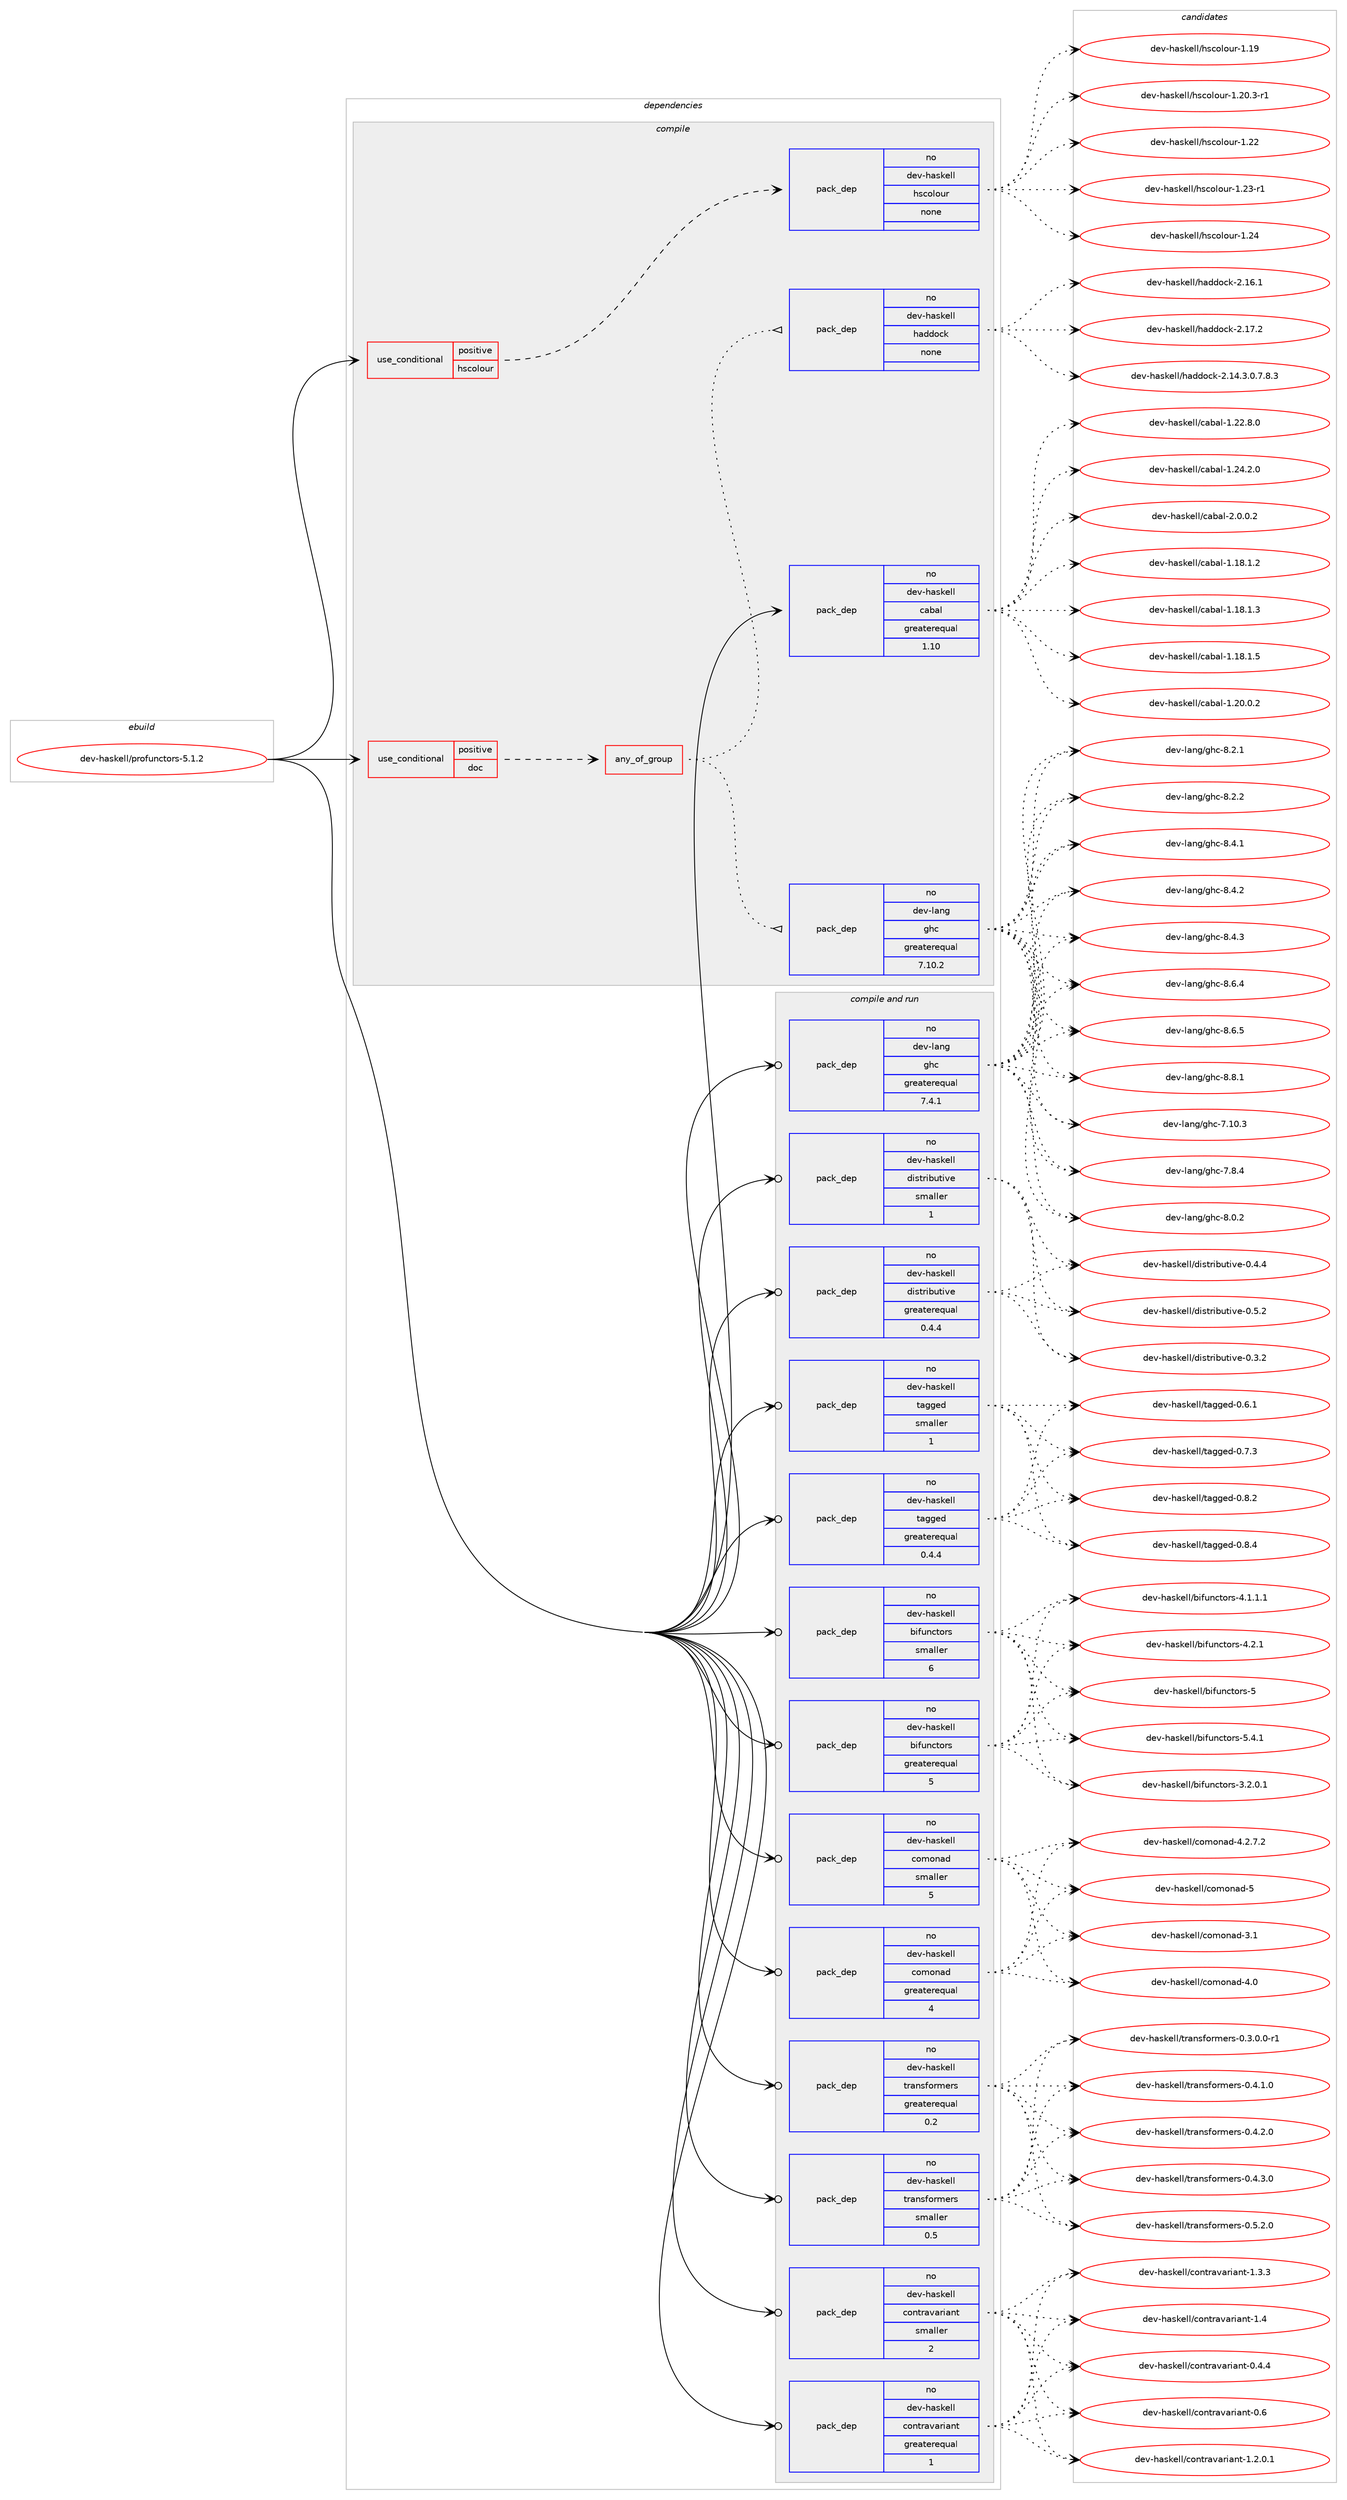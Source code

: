 digraph prolog {

# *************
# Graph options
# *************

newrank=true;
concentrate=true;
compound=true;
graph [rankdir=LR,fontname=Helvetica,fontsize=10,ranksep=1.5];#, ranksep=2.5, nodesep=0.2];
edge  [arrowhead=vee];
node  [fontname=Helvetica,fontsize=10];

# **********
# The ebuild
# **********

subgraph cluster_leftcol {
color=gray;
rank=same;
label=<<i>ebuild</i>>;
id [label="dev-haskell/profunctors-5.1.2", color=red, width=4, href="../dev-haskell/profunctors-5.1.2.svg"];
}

# ****************
# The dependencies
# ****************

subgraph cluster_midcol {
color=gray;
label=<<i>dependencies</i>>;
subgraph cluster_compile {
fillcolor="#eeeeee";
style=filled;
label=<<i>compile</i>>;
subgraph cond127229 {
dependency541913 [label=<<TABLE BORDER="0" CELLBORDER="1" CELLSPACING="0" CELLPADDING="4"><TR><TD ROWSPAN="3" CELLPADDING="10">use_conditional</TD></TR><TR><TD>positive</TD></TR><TR><TD>doc</TD></TR></TABLE>>, shape=none, color=red];
subgraph any10355 {
dependency541914 [label=<<TABLE BORDER="0" CELLBORDER="1" CELLSPACING="0" CELLPADDING="4"><TR><TD CELLPADDING="10">any_of_group</TD></TR></TABLE>>, shape=none, color=red];subgraph pack403972 {
dependency541915 [label=<<TABLE BORDER="0" CELLBORDER="1" CELLSPACING="0" CELLPADDING="4" WIDTH="220"><TR><TD ROWSPAN="6" CELLPADDING="30">pack_dep</TD></TR><TR><TD WIDTH="110">no</TD></TR><TR><TD>dev-haskell</TD></TR><TR><TD>haddock</TD></TR><TR><TD>none</TD></TR><TR><TD></TD></TR></TABLE>>, shape=none, color=blue];
}
dependency541914:e -> dependency541915:w [weight=20,style="dotted",arrowhead="oinv"];
subgraph pack403973 {
dependency541916 [label=<<TABLE BORDER="0" CELLBORDER="1" CELLSPACING="0" CELLPADDING="4" WIDTH="220"><TR><TD ROWSPAN="6" CELLPADDING="30">pack_dep</TD></TR><TR><TD WIDTH="110">no</TD></TR><TR><TD>dev-lang</TD></TR><TR><TD>ghc</TD></TR><TR><TD>greaterequal</TD></TR><TR><TD>7.10.2</TD></TR></TABLE>>, shape=none, color=blue];
}
dependency541914:e -> dependency541916:w [weight=20,style="dotted",arrowhead="oinv"];
}
dependency541913:e -> dependency541914:w [weight=20,style="dashed",arrowhead="vee"];
}
id:e -> dependency541913:w [weight=20,style="solid",arrowhead="vee"];
subgraph cond127230 {
dependency541917 [label=<<TABLE BORDER="0" CELLBORDER="1" CELLSPACING="0" CELLPADDING="4"><TR><TD ROWSPAN="3" CELLPADDING="10">use_conditional</TD></TR><TR><TD>positive</TD></TR><TR><TD>hscolour</TD></TR></TABLE>>, shape=none, color=red];
subgraph pack403974 {
dependency541918 [label=<<TABLE BORDER="0" CELLBORDER="1" CELLSPACING="0" CELLPADDING="4" WIDTH="220"><TR><TD ROWSPAN="6" CELLPADDING="30">pack_dep</TD></TR><TR><TD WIDTH="110">no</TD></TR><TR><TD>dev-haskell</TD></TR><TR><TD>hscolour</TD></TR><TR><TD>none</TD></TR><TR><TD></TD></TR></TABLE>>, shape=none, color=blue];
}
dependency541917:e -> dependency541918:w [weight=20,style="dashed",arrowhead="vee"];
}
id:e -> dependency541917:w [weight=20,style="solid",arrowhead="vee"];
subgraph pack403975 {
dependency541919 [label=<<TABLE BORDER="0" CELLBORDER="1" CELLSPACING="0" CELLPADDING="4" WIDTH="220"><TR><TD ROWSPAN="6" CELLPADDING="30">pack_dep</TD></TR><TR><TD WIDTH="110">no</TD></TR><TR><TD>dev-haskell</TD></TR><TR><TD>cabal</TD></TR><TR><TD>greaterequal</TD></TR><TR><TD>1.10</TD></TR></TABLE>>, shape=none, color=blue];
}
id:e -> dependency541919:w [weight=20,style="solid",arrowhead="vee"];
}
subgraph cluster_compileandrun {
fillcolor="#eeeeee";
style=filled;
label=<<i>compile and run</i>>;
subgraph pack403976 {
dependency541920 [label=<<TABLE BORDER="0" CELLBORDER="1" CELLSPACING="0" CELLPADDING="4" WIDTH="220"><TR><TD ROWSPAN="6" CELLPADDING="30">pack_dep</TD></TR><TR><TD WIDTH="110">no</TD></TR><TR><TD>dev-haskell</TD></TR><TR><TD>bifunctors</TD></TR><TR><TD>greaterequal</TD></TR><TR><TD>5</TD></TR></TABLE>>, shape=none, color=blue];
}
id:e -> dependency541920:w [weight=20,style="solid",arrowhead="odotvee"];
subgraph pack403977 {
dependency541921 [label=<<TABLE BORDER="0" CELLBORDER="1" CELLSPACING="0" CELLPADDING="4" WIDTH="220"><TR><TD ROWSPAN="6" CELLPADDING="30">pack_dep</TD></TR><TR><TD WIDTH="110">no</TD></TR><TR><TD>dev-haskell</TD></TR><TR><TD>bifunctors</TD></TR><TR><TD>smaller</TD></TR><TR><TD>6</TD></TR></TABLE>>, shape=none, color=blue];
}
id:e -> dependency541921:w [weight=20,style="solid",arrowhead="odotvee"];
subgraph pack403978 {
dependency541922 [label=<<TABLE BORDER="0" CELLBORDER="1" CELLSPACING="0" CELLPADDING="4" WIDTH="220"><TR><TD ROWSPAN="6" CELLPADDING="30">pack_dep</TD></TR><TR><TD WIDTH="110">no</TD></TR><TR><TD>dev-haskell</TD></TR><TR><TD>comonad</TD></TR><TR><TD>greaterequal</TD></TR><TR><TD>4</TD></TR></TABLE>>, shape=none, color=blue];
}
id:e -> dependency541922:w [weight=20,style="solid",arrowhead="odotvee"];
subgraph pack403979 {
dependency541923 [label=<<TABLE BORDER="0" CELLBORDER="1" CELLSPACING="0" CELLPADDING="4" WIDTH="220"><TR><TD ROWSPAN="6" CELLPADDING="30">pack_dep</TD></TR><TR><TD WIDTH="110">no</TD></TR><TR><TD>dev-haskell</TD></TR><TR><TD>comonad</TD></TR><TR><TD>smaller</TD></TR><TR><TD>5</TD></TR></TABLE>>, shape=none, color=blue];
}
id:e -> dependency541923:w [weight=20,style="solid",arrowhead="odotvee"];
subgraph pack403980 {
dependency541924 [label=<<TABLE BORDER="0" CELLBORDER="1" CELLSPACING="0" CELLPADDING="4" WIDTH="220"><TR><TD ROWSPAN="6" CELLPADDING="30">pack_dep</TD></TR><TR><TD WIDTH="110">no</TD></TR><TR><TD>dev-haskell</TD></TR><TR><TD>contravariant</TD></TR><TR><TD>greaterequal</TD></TR><TR><TD>1</TD></TR></TABLE>>, shape=none, color=blue];
}
id:e -> dependency541924:w [weight=20,style="solid",arrowhead="odotvee"];
subgraph pack403981 {
dependency541925 [label=<<TABLE BORDER="0" CELLBORDER="1" CELLSPACING="0" CELLPADDING="4" WIDTH="220"><TR><TD ROWSPAN="6" CELLPADDING="30">pack_dep</TD></TR><TR><TD WIDTH="110">no</TD></TR><TR><TD>dev-haskell</TD></TR><TR><TD>contravariant</TD></TR><TR><TD>smaller</TD></TR><TR><TD>2</TD></TR></TABLE>>, shape=none, color=blue];
}
id:e -> dependency541925:w [weight=20,style="solid",arrowhead="odotvee"];
subgraph pack403982 {
dependency541926 [label=<<TABLE BORDER="0" CELLBORDER="1" CELLSPACING="0" CELLPADDING="4" WIDTH="220"><TR><TD ROWSPAN="6" CELLPADDING="30">pack_dep</TD></TR><TR><TD WIDTH="110">no</TD></TR><TR><TD>dev-haskell</TD></TR><TR><TD>distributive</TD></TR><TR><TD>greaterequal</TD></TR><TR><TD>0.4.4</TD></TR></TABLE>>, shape=none, color=blue];
}
id:e -> dependency541926:w [weight=20,style="solid",arrowhead="odotvee"];
subgraph pack403983 {
dependency541927 [label=<<TABLE BORDER="0" CELLBORDER="1" CELLSPACING="0" CELLPADDING="4" WIDTH="220"><TR><TD ROWSPAN="6" CELLPADDING="30">pack_dep</TD></TR><TR><TD WIDTH="110">no</TD></TR><TR><TD>dev-haskell</TD></TR><TR><TD>distributive</TD></TR><TR><TD>smaller</TD></TR><TR><TD>1</TD></TR></TABLE>>, shape=none, color=blue];
}
id:e -> dependency541927:w [weight=20,style="solid",arrowhead="odotvee"];
subgraph pack403984 {
dependency541928 [label=<<TABLE BORDER="0" CELLBORDER="1" CELLSPACING="0" CELLPADDING="4" WIDTH="220"><TR><TD ROWSPAN="6" CELLPADDING="30">pack_dep</TD></TR><TR><TD WIDTH="110">no</TD></TR><TR><TD>dev-haskell</TD></TR><TR><TD>tagged</TD></TR><TR><TD>greaterequal</TD></TR><TR><TD>0.4.4</TD></TR></TABLE>>, shape=none, color=blue];
}
id:e -> dependency541928:w [weight=20,style="solid",arrowhead="odotvee"];
subgraph pack403985 {
dependency541929 [label=<<TABLE BORDER="0" CELLBORDER="1" CELLSPACING="0" CELLPADDING="4" WIDTH="220"><TR><TD ROWSPAN="6" CELLPADDING="30">pack_dep</TD></TR><TR><TD WIDTH="110">no</TD></TR><TR><TD>dev-haskell</TD></TR><TR><TD>tagged</TD></TR><TR><TD>smaller</TD></TR><TR><TD>1</TD></TR></TABLE>>, shape=none, color=blue];
}
id:e -> dependency541929:w [weight=20,style="solid",arrowhead="odotvee"];
subgraph pack403986 {
dependency541930 [label=<<TABLE BORDER="0" CELLBORDER="1" CELLSPACING="0" CELLPADDING="4" WIDTH="220"><TR><TD ROWSPAN="6" CELLPADDING="30">pack_dep</TD></TR><TR><TD WIDTH="110">no</TD></TR><TR><TD>dev-haskell</TD></TR><TR><TD>transformers</TD></TR><TR><TD>greaterequal</TD></TR><TR><TD>0.2</TD></TR></TABLE>>, shape=none, color=blue];
}
id:e -> dependency541930:w [weight=20,style="solid",arrowhead="odotvee"];
subgraph pack403987 {
dependency541931 [label=<<TABLE BORDER="0" CELLBORDER="1" CELLSPACING="0" CELLPADDING="4" WIDTH="220"><TR><TD ROWSPAN="6" CELLPADDING="30">pack_dep</TD></TR><TR><TD WIDTH="110">no</TD></TR><TR><TD>dev-haskell</TD></TR><TR><TD>transformers</TD></TR><TR><TD>smaller</TD></TR><TR><TD>0.5</TD></TR></TABLE>>, shape=none, color=blue];
}
id:e -> dependency541931:w [weight=20,style="solid",arrowhead="odotvee"];
subgraph pack403988 {
dependency541932 [label=<<TABLE BORDER="0" CELLBORDER="1" CELLSPACING="0" CELLPADDING="4" WIDTH="220"><TR><TD ROWSPAN="6" CELLPADDING="30">pack_dep</TD></TR><TR><TD WIDTH="110">no</TD></TR><TR><TD>dev-lang</TD></TR><TR><TD>ghc</TD></TR><TR><TD>greaterequal</TD></TR><TR><TD>7.4.1</TD></TR></TABLE>>, shape=none, color=blue];
}
id:e -> dependency541932:w [weight=20,style="solid",arrowhead="odotvee"];
}
subgraph cluster_run {
fillcolor="#eeeeee";
style=filled;
label=<<i>run</i>>;
}
}

# **************
# The candidates
# **************

subgraph cluster_choices {
rank=same;
color=gray;
label=<<i>candidates</i>>;

subgraph choice403972 {
color=black;
nodesep=1;
choice1001011184510497115107101108108471049710010011199107455046495246514648465546564651 [label="dev-haskell/haddock-2.14.3.0.7.8.3", color=red, width=4,href="../dev-haskell/haddock-2.14.3.0.7.8.3.svg"];
choice100101118451049711510710110810847104971001001119910745504649544649 [label="dev-haskell/haddock-2.16.1", color=red, width=4,href="../dev-haskell/haddock-2.16.1.svg"];
choice100101118451049711510710110810847104971001001119910745504649554650 [label="dev-haskell/haddock-2.17.2", color=red, width=4,href="../dev-haskell/haddock-2.17.2.svg"];
dependency541915:e -> choice1001011184510497115107101108108471049710010011199107455046495246514648465546564651:w [style=dotted,weight="100"];
dependency541915:e -> choice100101118451049711510710110810847104971001001119910745504649544649:w [style=dotted,weight="100"];
dependency541915:e -> choice100101118451049711510710110810847104971001001119910745504649554650:w [style=dotted,weight="100"];
}
subgraph choice403973 {
color=black;
nodesep=1;
choice1001011184510897110103471031049945554649484651 [label="dev-lang/ghc-7.10.3", color=red, width=4,href="../dev-lang/ghc-7.10.3.svg"];
choice10010111845108971101034710310499455546564652 [label="dev-lang/ghc-7.8.4", color=red, width=4,href="../dev-lang/ghc-7.8.4.svg"];
choice10010111845108971101034710310499455646484650 [label="dev-lang/ghc-8.0.2", color=red, width=4,href="../dev-lang/ghc-8.0.2.svg"];
choice10010111845108971101034710310499455646504649 [label="dev-lang/ghc-8.2.1", color=red, width=4,href="../dev-lang/ghc-8.2.1.svg"];
choice10010111845108971101034710310499455646504650 [label="dev-lang/ghc-8.2.2", color=red, width=4,href="../dev-lang/ghc-8.2.2.svg"];
choice10010111845108971101034710310499455646524649 [label="dev-lang/ghc-8.4.1", color=red, width=4,href="../dev-lang/ghc-8.4.1.svg"];
choice10010111845108971101034710310499455646524650 [label="dev-lang/ghc-8.4.2", color=red, width=4,href="../dev-lang/ghc-8.4.2.svg"];
choice10010111845108971101034710310499455646524651 [label="dev-lang/ghc-8.4.3", color=red, width=4,href="../dev-lang/ghc-8.4.3.svg"];
choice10010111845108971101034710310499455646544652 [label="dev-lang/ghc-8.6.4", color=red, width=4,href="../dev-lang/ghc-8.6.4.svg"];
choice10010111845108971101034710310499455646544653 [label="dev-lang/ghc-8.6.5", color=red, width=4,href="../dev-lang/ghc-8.6.5.svg"];
choice10010111845108971101034710310499455646564649 [label="dev-lang/ghc-8.8.1", color=red, width=4,href="../dev-lang/ghc-8.8.1.svg"];
dependency541916:e -> choice1001011184510897110103471031049945554649484651:w [style=dotted,weight="100"];
dependency541916:e -> choice10010111845108971101034710310499455546564652:w [style=dotted,weight="100"];
dependency541916:e -> choice10010111845108971101034710310499455646484650:w [style=dotted,weight="100"];
dependency541916:e -> choice10010111845108971101034710310499455646504649:w [style=dotted,weight="100"];
dependency541916:e -> choice10010111845108971101034710310499455646504650:w [style=dotted,weight="100"];
dependency541916:e -> choice10010111845108971101034710310499455646524649:w [style=dotted,weight="100"];
dependency541916:e -> choice10010111845108971101034710310499455646524650:w [style=dotted,weight="100"];
dependency541916:e -> choice10010111845108971101034710310499455646524651:w [style=dotted,weight="100"];
dependency541916:e -> choice10010111845108971101034710310499455646544652:w [style=dotted,weight="100"];
dependency541916:e -> choice10010111845108971101034710310499455646544653:w [style=dotted,weight="100"];
dependency541916:e -> choice10010111845108971101034710310499455646564649:w [style=dotted,weight="100"];
}
subgraph choice403974 {
color=black;
nodesep=1;
choice100101118451049711510710110810847104115991111081111171144549464957 [label="dev-haskell/hscolour-1.19", color=red, width=4,href="../dev-haskell/hscolour-1.19.svg"];
choice10010111845104971151071011081084710411599111108111117114454946504846514511449 [label="dev-haskell/hscolour-1.20.3-r1", color=red, width=4,href="../dev-haskell/hscolour-1.20.3-r1.svg"];
choice100101118451049711510710110810847104115991111081111171144549465050 [label="dev-haskell/hscolour-1.22", color=red, width=4,href="../dev-haskell/hscolour-1.22.svg"];
choice1001011184510497115107101108108471041159911110811111711445494650514511449 [label="dev-haskell/hscolour-1.23-r1", color=red, width=4,href="../dev-haskell/hscolour-1.23-r1.svg"];
choice100101118451049711510710110810847104115991111081111171144549465052 [label="dev-haskell/hscolour-1.24", color=red, width=4,href="../dev-haskell/hscolour-1.24.svg"];
dependency541918:e -> choice100101118451049711510710110810847104115991111081111171144549464957:w [style=dotted,weight="100"];
dependency541918:e -> choice10010111845104971151071011081084710411599111108111117114454946504846514511449:w [style=dotted,weight="100"];
dependency541918:e -> choice100101118451049711510710110810847104115991111081111171144549465050:w [style=dotted,weight="100"];
dependency541918:e -> choice1001011184510497115107101108108471041159911110811111711445494650514511449:w [style=dotted,weight="100"];
dependency541918:e -> choice100101118451049711510710110810847104115991111081111171144549465052:w [style=dotted,weight="100"];
}
subgraph choice403975 {
color=black;
nodesep=1;
choice10010111845104971151071011081084799979897108454946495646494650 [label="dev-haskell/cabal-1.18.1.2", color=red, width=4,href="../dev-haskell/cabal-1.18.1.2.svg"];
choice10010111845104971151071011081084799979897108454946495646494651 [label="dev-haskell/cabal-1.18.1.3", color=red, width=4,href="../dev-haskell/cabal-1.18.1.3.svg"];
choice10010111845104971151071011081084799979897108454946495646494653 [label="dev-haskell/cabal-1.18.1.5", color=red, width=4,href="../dev-haskell/cabal-1.18.1.5.svg"];
choice10010111845104971151071011081084799979897108454946504846484650 [label="dev-haskell/cabal-1.20.0.2", color=red, width=4,href="../dev-haskell/cabal-1.20.0.2.svg"];
choice10010111845104971151071011081084799979897108454946505046564648 [label="dev-haskell/cabal-1.22.8.0", color=red, width=4,href="../dev-haskell/cabal-1.22.8.0.svg"];
choice10010111845104971151071011081084799979897108454946505246504648 [label="dev-haskell/cabal-1.24.2.0", color=red, width=4,href="../dev-haskell/cabal-1.24.2.0.svg"];
choice100101118451049711510710110810847999798971084550464846484650 [label="dev-haskell/cabal-2.0.0.2", color=red, width=4,href="../dev-haskell/cabal-2.0.0.2.svg"];
dependency541919:e -> choice10010111845104971151071011081084799979897108454946495646494650:w [style=dotted,weight="100"];
dependency541919:e -> choice10010111845104971151071011081084799979897108454946495646494651:w [style=dotted,weight="100"];
dependency541919:e -> choice10010111845104971151071011081084799979897108454946495646494653:w [style=dotted,weight="100"];
dependency541919:e -> choice10010111845104971151071011081084799979897108454946504846484650:w [style=dotted,weight="100"];
dependency541919:e -> choice10010111845104971151071011081084799979897108454946505046564648:w [style=dotted,weight="100"];
dependency541919:e -> choice10010111845104971151071011081084799979897108454946505246504648:w [style=dotted,weight="100"];
dependency541919:e -> choice100101118451049711510710110810847999798971084550464846484650:w [style=dotted,weight="100"];
}
subgraph choice403976 {
color=black;
nodesep=1;
choice10010111845104971151071011081084798105102117110991161111141154551465046484649 [label="dev-haskell/bifunctors-3.2.0.1", color=red, width=4,href="../dev-haskell/bifunctors-3.2.0.1.svg"];
choice10010111845104971151071011081084798105102117110991161111141154552464946494649 [label="dev-haskell/bifunctors-4.1.1.1", color=red, width=4,href="../dev-haskell/bifunctors-4.1.1.1.svg"];
choice1001011184510497115107101108108479810510211711099116111114115455246504649 [label="dev-haskell/bifunctors-4.2.1", color=red, width=4,href="../dev-haskell/bifunctors-4.2.1.svg"];
choice10010111845104971151071011081084798105102117110991161111141154553 [label="dev-haskell/bifunctors-5", color=red, width=4,href="../dev-haskell/bifunctors-5.svg"];
choice1001011184510497115107101108108479810510211711099116111114115455346524649 [label="dev-haskell/bifunctors-5.4.1", color=red, width=4,href="../dev-haskell/bifunctors-5.4.1.svg"];
dependency541920:e -> choice10010111845104971151071011081084798105102117110991161111141154551465046484649:w [style=dotted,weight="100"];
dependency541920:e -> choice10010111845104971151071011081084798105102117110991161111141154552464946494649:w [style=dotted,weight="100"];
dependency541920:e -> choice1001011184510497115107101108108479810510211711099116111114115455246504649:w [style=dotted,weight="100"];
dependency541920:e -> choice10010111845104971151071011081084798105102117110991161111141154553:w [style=dotted,weight="100"];
dependency541920:e -> choice1001011184510497115107101108108479810510211711099116111114115455346524649:w [style=dotted,weight="100"];
}
subgraph choice403977 {
color=black;
nodesep=1;
choice10010111845104971151071011081084798105102117110991161111141154551465046484649 [label="dev-haskell/bifunctors-3.2.0.1", color=red, width=4,href="../dev-haskell/bifunctors-3.2.0.1.svg"];
choice10010111845104971151071011081084798105102117110991161111141154552464946494649 [label="dev-haskell/bifunctors-4.1.1.1", color=red, width=4,href="../dev-haskell/bifunctors-4.1.1.1.svg"];
choice1001011184510497115107101108108479810510211711099116111114115455246504649 [label="dev-haskell/bifunctors-4.2.1", color=red, width=4,href="../dev-haskell/bifunctors-4.2.1.svg"];
choice10010111845104971151071011081084798105102117110991161111141154553 [label="dev-haskell/bifunctors-5", color=red, width=4,href="../dev-haskell/bifunctors-5.svg"];
choice1001011184510497115107101108108479810510211711099116111114115455346524649 [label="dev-haskell/bifunctors-5.4.1", color=red, width=4,href="../dev-haskell/bifunctors-5.4.1.svg"];
dependency541921:e -> choice10010111845104971151071011081084798105102117110991161111141154551465046484649:w [style=dotted,weight="100"];
dependency541921:e -> choice10010111845104971151071011081084798105102117110991161111141154552464946494649:w [style=dotted,weight="100"];
dependency541921:e -> choice1001011184510497115107101108108479810510211711099116111114115455246504649:w [style=dotted,weight="100"];
dependency541921:e -> choice10010111845104971151071011081084798105102117110991161111141154553:w [style=dotted,weight="100"];
dependency541921:e -> choice1001011184510497115107101108108479810510211711099116111114115455346524649:w [style=dotted,weight="100"];
}
subgraph choice403978 {
color=black;
nodesep=1;
choice100101118451049711510710110810847991111091111109710045514649 [label="dev-haskell/comonad-3.1", color=red, width=4,href="../dev-haskell/comonad-3.1.svg"];
choice100101118451049711510710110810847991111091111109710045524648 [label="dev-haskell/comonad-4.0", color=red, width=4,href="../dev-haskell/comonad-4.0.svg"];
choice10010111845104971151071011081084799111109111110971004552465046554650 [label="dev-haskell/comonad-4.2.7.2", color=red, width=4,href="../dev-haskell/comonad-4.2.7.2.svg"];
choice10010111845104971151071011081084799111109111110971004553 [label="dev-haskell/comonad-5", color=red, width=4,href="../dev-haskell/comonad-5.svg"];
dependency541922:e -> choice100101118451049711510710110810847991111091111109710045514649:w [style=dotted,weight="100"];
dependency541922:e -> choice100101118451049711510710110810847991111091111109710045524648:w [style=dotted,weight="100"];
dependency541922:e -> choice10010111845104971151071011081084799111109111110971004552465046554650:w [style=dotted,weight="100"];
dependency541922:e -> choice10010111845104971151071011081084799111109111110971004553:w [style=dotted,weight="100"];
}
subgraph choice403979 {
color=black;
nodesep=1;
choice100101118451049711510710110810847991111091111109710045514649 [label="dev-haskell/comonad-3.1", color=red, width=4,href="../dev-haskell/comonad-3.1.svg"];
choice100101118451049711510710110810847991111091111109710045524648 [label="dev-haskell/comonad-4.0", color=red, width=4,href="../dev-haskell/comonad-4.0.svg"];
choice10010111845104971151071011081084799111109111110971004552465046554650 [label="dev-haskell/comonad-4.2.7.2", color=red, width=4,href="../dev-haskell/comonad-4.2.7.2.svg"];
choice10010111845104971151071011081084799111109111110971004553 [label="dev-haskell/comonad-5", color=red, width=4,href="../dev-haskell/comonad-5.svg"];
dependency541923:e -> choice100101118451049711510710110810847991111091111109710045514649:w [style=dotted,weight="100"];
dependency541923:e -> choice100101118451049711510710110810847991111091111109710045524648:w [style=dotted,weight="100"];
dependency541923:e -> choice10010111845104971151071011081084799111109111110971004552465046554650:w [style=dotted,weight="100"];
dependency541923:e -> choice10010111845104971151071011081084799111109111110971004553:w [style=dotted,weight="100"];
}
subgraph choice403980 {
color=black;
nodesep=1;
choice10010111845104971151071011081084799111110116114971189711410597110116454846524652 [label="dev-haskell/contravariant-0.4.4", color=red, width=4,href="../dev-haskell/contravariant-0.4.4.svg"];
choice1001011184510497115107101108108479911111011611497118971141059711011645484654 [label="dev-haskell/contravariant-0.6", color=red, width=4,href="../dev-haskell/contravariant-0.6.svg"];
choice100101118451049711510710110810847991111101161149711897114105971101164549465046484649 [label="dev-haskell/contravariant-1.2.0.1", color=red, width=4,href="../dev-haskell/contravariant-1.2.0.1.svg"];
choice10010111845104971151071011081084799111110116114971189711410597110116454946514651 [label="dev-haskell/contravariant-1.3.3", color=red, width=4,href="../dev-haskell/contravariant-1.3.3.svg"];
choice1001011184510497115107101108108479911111011611497118971141059711011645494652 [label="dev-haskell/contravariant-1.4", color=red, width=4,href="../dev-haskell/contravariant-1.4.svg"];
dependency541924:e -> choice10010111845104971151071011081084799111110116114971189711410597110116454846524652:w [style=dotted,weight="100"];
dependency541924:e -> choice1001011184510497115107101108108479911111011611497118971141059711011645484654:w [style=dotted,weight="100"];
dependency541924:e -> choice100101118451049711510710110810847991111101161149711897114105971101164549465046484649:w [style=dotted,weight="100"];
dependency541924:e -> choice10010111845104971151071011081084799111110116114971189711410597110116454946514651:w [style=dotted,weight="100"];
dependency541924:e -> choice1001011184510497115107101108108479911111011611497118971141059711011645494652:w [style=dotted,weight="100"];
}
subgraph choice403981 {
color=black;
nodesep=1;
choice10010111845104971151071011081084799111110116114971189711410597110116454846524652 [label="dev-haskell/contravariant-0.4.4", color=red, width=4,href="../dev-haskell/contravariant-0.4.4.svg"];
choice1001011184510497115107101108108479911111011611497118971141059711011645484654 [label="dev-haskell/contravariant-0.6", color=red, width=4,href="../dev-haskell/contravariant-0.6.svg"];
choice100101118451049711510710110810847991111101161149711897114105971101164549465046484649 [label="dev-haskell/contravariant-1.2.0.1", color=red, width=4,href="../dev-haskell/contravariant-1.2.0.1.svg"];
choice10010111845104971151071011081084799111110116114971189711410597110116454946514651 [label="dev-haskell/contravariant-1.3.3", color=red, width=4,href="../dev-haskell/contravariant-1.3.3.svg"];
choice1001011184510497115107101108108479911111011611497118971141059711011645494652 [label="dev-haskell/contravariant-1.4", color=red, width=4,href="../dev-haskell/contravariant-1.4.svg"];
dependency541925:e -> choice10010111845104971151071011081084799111110116114971189711410597110116454846524652:w [style=dotted,weight="100"];
dependency541925:e -> choice1001011184510497115107101108108479911111011611497118971141059711011645484654:w [style=dotted,weight="100"];
dependency541925:e -> choice100101118451049711510710110810847991111101161149711897114105971101164549465046484649:w [style=dotted,weight="100"];
dependency541925:e -> choice10010111845104971151071011081084799111110116114971189711410597110116454946514651:w [style=dotted,weight="100"];
dependency541925:e -> choice1001011184510497115107101108108479911111011611497118971141059711011645494652:w [style=dotted,weight="100"];
}
subgraph choice403982 {
color=black;
nodesep=1;
choice10010111845104971151071011081084710010511511611410598117116105118101454846514650 [label="dev-haskell/distributive-0.3.2", color=red, width=4,href="../dev-haskell/distributive-0.3.2.svg"];
choice10010111845104971151071011081084710010511511611410598117116105118101454846524652 [label="dev-haskell/distributive-0.4.4", color=red, width=4,href="../dev-haskell/distributive-0.4.4.svg"];
choice10010111845104971151071011081084710010511511611410598117116105118101454846534650 [label="dev-haskell/distributive-0.5.2", color=red, width=4,href="../dev-haskell/distributive-0.5.2.svg"];
dependency541926:e -> choice10010111845104971151071011081084710010511511611410598117116105118101454846514650:w [style=dotted,weight="100"];
dependency541926:e -> choice10010111845104971151071011081084710010511511611410598117116105118101454846524652:w [style=dotted,weight="100"];
dependency541926:e -> choice10010111845104971151071011081084710010511511611410598117116105118101454846534650:w [style=dotted,weight="100"];
}
subgraph choice403983 {
color=black;
nodesep=1;
choice10010111845104971151071011081084710010511511611410598117116105118101454846514650 [label="dev-haskell/distributive-0.3.2", color=red, width=4,href="../dev-haskell/distributive-0.3.2.svg"];
choice10010111845104971151071011081084710010511511611410598117116105118101454846524652 [label="dev-haskell/distributive-0.4.4", color=red, width=4,href="../dev-haskell/distributive-0.4.4.svg"];
choice10010111845104971151071011081084710010511511611410598117116105118101454846534650 [label="dev-haskell/distributive-0.5.2", color=red, width=4,href="../dev-haskell/distributive-0.5.2.svg"];
dependency541927:e -> choice10010111845104971151071011081084710010511511611410598117116105118101454846514650:w [style=dotted,weight="100"];
dependency541927:e -> choice10010111845104971151071011081084710010511511611410598117116105118101454846524652:w [style=dotted,weight="100"];
dependency541927:e -> choice10010111845104971151071011081084710010511511611410598117116105118101454846534650:w [style=dotted,weight="100"];
}
subgraph choice403984 {
color=black;
nodesep=1;
choice10010111845104971151071011081084711697103103101100454846544649 [label="dev-haskell/tagged-0.6.1", color=red, width=4,href="../dev-haskell/tagged-0.6.1.svg"];
choice10010111845104971151071011081084711697103103101100454846554651 [label="dev-haskell/tagged-0.7.3", color=red, width=4,href="../dev-haskell/tagged-0.7.3.svg"];
choice10010111845104971151071011081084711697103103101100454846564650 [label="dev-haskell/tagged-0.8.2", color=red, width=4,href="../dev-haskell/tagged-0.8.2.svg"];
choice10010111845104971151071011081084711697103103101100454846564652 [label="dev-haskell/tagged-0.8.4", color=red, width=4,href="../dev-haskell/tagged-0.8.4.svg"];
dependency541928:e -> choice10010111845104971151071011081084711697103103101100454846544649:w [style=dotted,weight="100"];
dependency541928:e -> choice10010111845104971151071011081084711697103103101100454846554651:w [style=dotted,weight="100"];
dependency541928:e -> choice10010111845104971151071011081084711697103103101100454846564650:w [style=dotted,weight="100"];
dependency541928:e -> choice10010111845104971151071011081084711697103103101100454846564652:w [style=dotted,weight="100"];
}
subgraph choice403985 {
color=black;
nodesep=1;
choice10010111845104971151071011081084711697103103101100454846544649 [label="dev-haskell/tagged-0.6.1", color=red, width=4,href="../dev-haskell/tagged-0.6.1.svg"];
choice10010111845104971151071011081084711697103103101100454846554651 [label="dev-haskell/tagged-0.7.3", color=red, width=4,href="../dev-haskell/tagged-0.7.3.svg"];
choice10010111845104971151071011081084711697103103101100454846564650 [label="dev-haskell/tagged-0.8.2", color=red, width=4,href="../dev-haskell/tagged-0.8.2.svg"];
choice10010111845104971151071011081084711697103103101100454846564652 [label="dev-haskell/tagged-0.8.4", color=red, width=4,href="../dev-haskell/tagged-0.8.4.svg"];
dependency541929:e -> choice10010111845104971151071011081084711697103103101100454846544649:w [style=dotted,weight="100"];
dependency541929:e -> choice10010111845104971151071011081084711697103103101100454846554651:w [style=dotted,weight="100"];
dependency541929:e -> choice10010111845104971151071011081084711697103103101100454846564650:w [style=dotted,weight="100"];
dependency541929:e -> choice10010111845104971151071011081084711697103103101100454846564652:w [style=dotted,weight="100"];
}
subgraph choice403986 {
color=black;
nodesep=1;
choice1001011184510497115107101108108471161149711011510211111410910111411545484651464846484511449 [label="dev-haskell/transformers-0.3.0.0-r1", color=red, width=4,href="../dev-haskell/transformers-0.3.0.0-r1.svg"];
choice100101118451049711510710110810847116114971101151021111141091011141154548465246494648 [label="dev-haskell/transformers-0.4.1.0", color=red, width=4,href="../dev-haskell/transformers-0.4.1.0.svg"];
choice100101118451049711510710110810847116114971101151021111141091011141154548465246504648 [label="dev-haskell/transformers-0.4.2.0", color=red, width=4,href="../dev-haskell/transformers-0.4.2.0.svg"];
choice100101118451049711510710110810847116114971101151021111141091011141154548465246514648 [label="dev-haskell/transformers-0.4.3.0", color=red, width=4,href="../dev-haskell/transformers-0.4.3.0.svg"];
choice100101118451049711510710110810847116114971101151021111141091011141154548465346504648 [label="dev-haskell/transformers-0.5.2.0", color=red, width=4,href="../dev-haskell/transformers-0.5.2.0.svg"];
dependency541930:e -> choice1001011184510497115107101108108471161149711011510211111410910111411545484651464846484511449:w [style=dotted,weight="100"];
dependency541930:e -> choice100101118451049711510710110810847116114971101151021111141091011141154548465246494648:w [style=dotted,weight="100"];
dependency541930:e -> choice100101118451049711510710110810847116114971101151021111141091011141154548465246504648:w [style=dotted,weight="100"];
dependency541930:e -> choice100101118451049711510710110810847116114971101151021111141091011141154548465246514648:w [style=dotted,weight="100"];
dependency541930:e -> choice100101118451049711510710110810847116114971101151021111141091011141154548465346504648:w [style=dotted,weight="100"];
}
subgraph choice403987 {
color=black;
nodesep=1;
choice1001011184510497115107101108108471161149711011510211111410910111411545484651464846484511449 [label="dev-haskell/transformers-0.3.0.0-r1", color=red, width=4,href="../dev-haskell/transformers-0.3.0.0-r1.svg"];
choice100101118451049711510710110810847116114971101151021111141091011141154548465246494648 [label="dev-haskell/transformers-0.4.1.0", color=red, width=4,href="../dev-haskell/transformers-0.4.1.0.svg"];
choice100101118451049711510710110810847116114971101151021111141091011141154548465246504648 [label="dev-haskell/transformers-0.4.2.0", color=red, width=4,href="../dev-haskell/transformers-0.4.2.0.svg"];
choice100101118451049711510710110810847116114971101151021111141091011141154548465246514648 [label="dev-haskell/transformers-0.4.3.0", color=red, width=4,href="../dev-haskell/transformers-0.4.3.0.svg"];
choice100101118451049711510710110810847116114971101151021111141091011141154548465346504648 [label="dev-haskell/transformers-0.5.2.0", color=red, width=4,href="../dev-haskell/transformers-0.5.2.0.svg"];
dependency541931:e -> choice1001011184510497115107101108108471161149711011510211111410910111411545484651464846484511449:w [style=dotted,weight="100"];
dependency541931:e -> choice100101118451049711510710110810847116114971101151021111141091011141154548465246494648:w [style=dotted,weight="100"];
dependency541931:e -> choice100101118451049711510710110810847116114971101151021111141091011141154548465246504648:w [style=dotted,weight="100"];
dependency541931:e -> choice100101118451049711510710110810847116114971101151021111141091011141154548465246514648:w [style=dotted,weight="100"];
dependency541931:e -> choice100101118451049711510710110810847116114971101151021111141091011141154548465346504648:w [style=dotted,weight="100"];
}
subgraph choice403988 {
color=black;
nodesep=1;
choice1001011184510897110103471031049945554649484651 [label="dev-lang/ghc-7.10.3", color=red, width=4,href="../dev-lang/ghc-7.10.3.svg"];
choice10010111845108971101034710310499455546564652 [label="dev-lang/ghc-7.8.4", color=red, width=4,href="../dev-lang/ghc-7.8.4.svg"];
choice10010111845108971101034710310499455646484650 [label="dev-lang/ghc-8.0.2", color=red, width=4,href="../dev-lang/ghc-8.0.2.svg"];
choice10010111845108971101034710310499455646504649 [label="dev-lang/ghc-8.2.1", color=red, width=4,href="../dev-lang/ghc-8.2.1.svg"];
choice10010111845108971101034710310499455646504650 [label="dev-lang/ghc-8.2.2", color=red, width=4,href="../dev-lang/ghc-8.2.2.svg"];
choice10010111845108971101034710310499455646524649 [label="dev-lang/ghc-8.4.1", color=red, width=4,href="../dev-lang/ghc-8.4.1.svg"];
choice10010111845108971101034710310499455646524650 [label="dev-lang/ghc-8.4.2", color=red, width=4,href="../dev-lang/ghc-8.4.2.svg"];
choice10010111845108971101034710310499455646524651 [label="dev-lang/ghc-8.4.3", color=red, width=4,href="../dev-lang/ghc-8.4.3.svg"];
choice10010111845108971101034710310499455646544652 [label="dev-lang/ghc-8.6.4", color=red, width=4,href="../dev-lang/ghc-8.6.4.svg"];
choice10010111845108971101034710310499455646544653 [label="dev-lang/ghc-8.6.5", color=red, width=4,href="../dev-lang/ghc-8.6.5.svg"];
choice10010111845108971101034710310499455646564649 [label="dev-lang/ghc-8.8.1", color=red, width=4,href="../dev-lang/ghc-8.8.1.svg"];
dependency541932:e -> choice1001011184510897110103471031049945554649484651:w [style=dotted,weight="100"];
dependency541932:e -> choice10010111845108971101034710310499455546564652:w [style=dotted,weight="100"];
dependency541932:e -> choice10010111845108971101034710310499455646484650:w [style=dotted,weight="100"];
dependency541932:e -> choice10010111845108971101034710310499455646504649:w [style=dotted,weight="100"];
dependency541932:e -> choice10010111845108971101034710310499455646504650:w [style=dotted,weight="100"];
dependency541932:e -> choice10010111845108971101034710310499455646524649:w [style=dotted,weight="100"];
dependency541932:e -> choice10010111845108971101034710310499455646524650:w [style=dotted,weight="100"];
dependency541932:e -> choice10010111845108971101034710310499455646524651:w [style=dotted,weight="100"];
dependency541932:e -> choice10010111845108971101034710310499455646544652:w [style=dotted,weight="100"];
dependency541932:e -> choice10010111845108971101034710310499455646544653:w [style=dotted,weight="100"];
dependency541932:e -> choice10010111845108971101034710310499455646564649:w [style=dotted,weight="100"];
}
}

}
